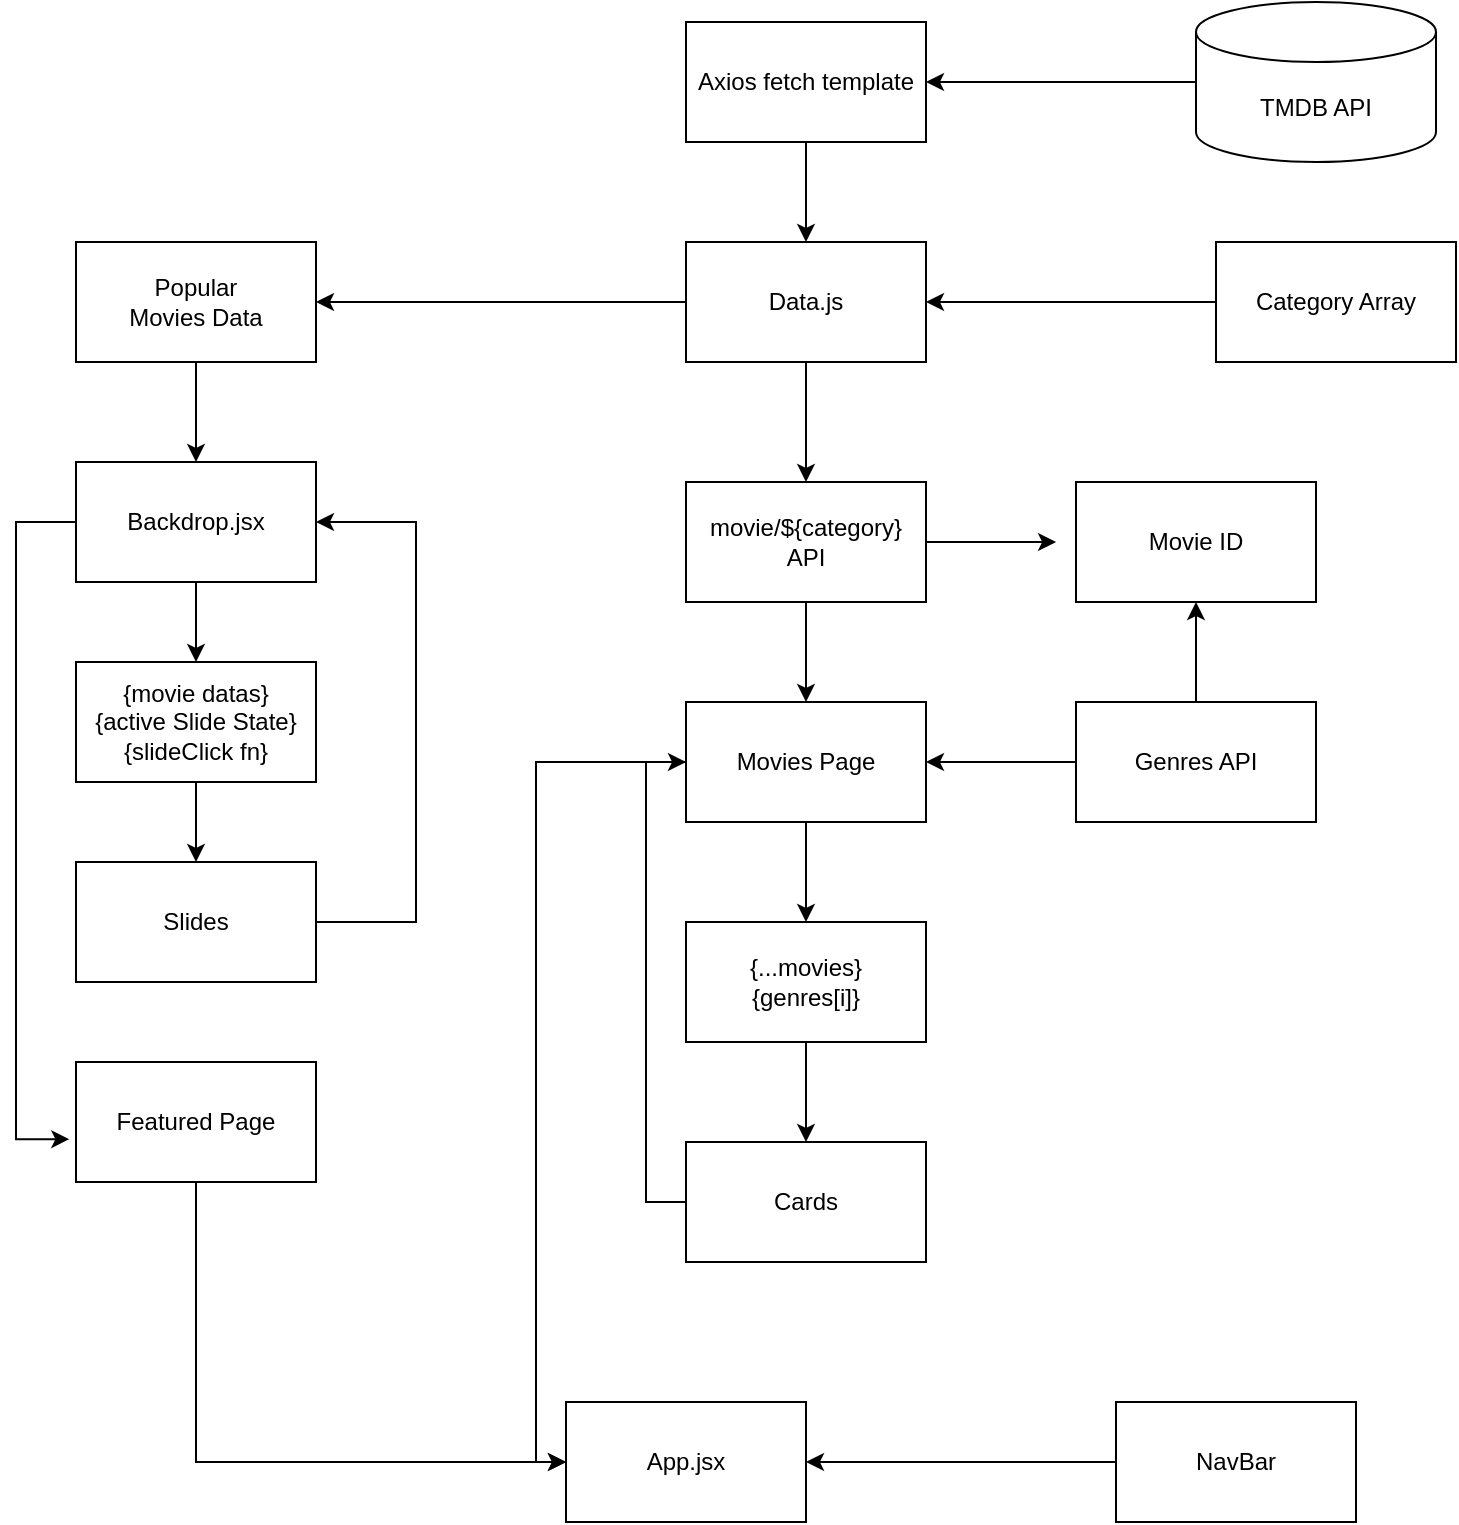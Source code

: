 <mxfile version="21.3.5" type="github">
  <diagram name="Page-1" id="nFvtruM5a9NKhMH6lXlv">
    <mxGraphModel dx="987" dy="547" grid="1" gridSize="10" guides="1" tooltips="1" connect="1" arrows="1" fold="1" page="1" pageScale="1" pageWidth="850" pageHeight="1100" math="0" shadow="0">
      <root>
        <mxCell id="0" />
        <mxCell id="1" parent="0" />
        <mxCell id="TWuxF8MGFuOzXja6cLXJ-24" style="edgeStyle=orthogonalEdgeStyle;rounded=0;orthogonalLoop=1;jettySize=auto;html=1;entryX=0;entryY=0.5;entryDx=0;entryDy=0;" edge="1" parent="1" source="TWuxF8MGFuOzXja6cLXJ-2" target="TWuxF8MGFuOzXja6cLXJ-4">
          <mxGeometry relative="1" as="geometry">
            <Array as="points">
              <mxPoint x="120" y="760" />
            </Array>
          </mxGeometry>
        </mxCell>
        <mxCell id="TWuxF8MGFuOzXja6cLXJ-2" value="Featured Page" style="rounded=0;whiteSpace=wrap;html=1;" vertex="1" parent="1">
          <mxGeometry x="60" y="560" width="120" height="60" as="geometry" />
        </mxCell>
        <mxCell id="TWuxF8MGFuOzXja6cLXJ-4" value="App.jsx" style="rounded=0;whiteSpace=wrap;html=1;" vertex="1" parent="1">
          <mxGeometry x="305" y="730" width="120" height="60" as="geometry" />
        </mxCell>
        <mxCell id="TWuxF8MGFuOzXja6cLXJ-45" style="edgeStyle=orthogonalEdgeStyle;rounded=0;orthogonalLoop=1;jettySize=auto;html=1;entryX=0.5;entryY=0;entryDx=0;entryDy=0;" edge="1" parent="1" source="TWuxF8MGFuOzXja6cLXJ-5" target="TWuxF8MGFuOzXja6cLXJ-44">
          <mxGeometry relative="1" as="geometry" />
        </mxCell>
        <mxCell id="TWuxF8MGFuOzXja6cLXJ-48" style="edgeStyle=orthogonalEdgeStyle;rounded=0;orthogonalLoop=1;jettySize=auto;html=1;entryX=0;entryY=0.5;entryDx=0;entryDy=0;" edge="1" parent="1" source="TWuxF8MGFuOzXja6cLXJ-5" target="TWuxF8MGFuOzXja6cLXJ-4">
          <mxGeometry relative="1" as="geometry">
            <Array as="points">
              <mxPoint x="290" y="410" />
              <mxPoint x="290" y="760" />
            </Array>
          </mxGeometry>
        </mxCell>
        <mxCell id="TWuxF8MGFuOzXja6cLXJ-5" value="Movies Page" style="rounded=0;whiteSpace=wrap;html=1;" vertex="1" parent="1">
          <mxGeometry x="365" y="380" width="120" height="60" as="geometry" />
        </mxCell>
        <mxCell id="TWuxF8MGFuOzXja6cLXJ-16" style="edgeStyle=orthogonalEdgeStyle;rounded=0;orthogonalLoop=1;jettySize=auto;html=1;entryX=0.5;entryY=0;entryDx=0;entryDy=0;" edge="1" parent="1" source="TWuxF8MGFuOzXja6cLXJ-6" target="TWuxF8MGFuOzXja6cLXJ-13">
          <mxGeometry relative="1" as="geometry" />
        </mxCell>
        <mxCell id="TWuxF8MGFuOzXja6cLXJ-22" style="edgeStyle=orthogonalEdgeStyle;rounded=0;orthogonalLoop=1;jettySize=auto;html=1;entryX=-0.028;entryY=0.643;entryDx=0;entryDy=0;entryPerimeter=0;" edge="1" parent="1" source="TWuxF8MGFuOzXja6cLXJ-6" target="TWuxF8MGFuOzXja6cLXJ-2">
          <mxGeometry relative="1" as="geometry">
            <Array as="points">
              <mxPoint x="30" y="290" />
              <mxPoint x="30" y="599" />
            </Array>
          </mxGeometry>
        </mxCell>
        <mxCell id="TWuxF8MGFuOzXja6cLXJ-6" value="Backdrop.jsx" style="rounded=0;whiteSpace=wrap;html=1;" vertex="1" parent="1">
          <mxGeometry x="60" y="260" width="120" height="60" as="geometry" />
        </mxCell>
        <mxCell id="TWuxF8MGFuOzXja6cLXJ-27" style="edgeStyle=orthogonalEdgeStyle;rounded=0;orthogonalLoop=1;jettySize=auto;html=1;entryX=1;entryY=0.5;entryDx=0;entryDy=0;" edge="1" parent="1" source="TWuxF8MGFuOzXja6cLXJ-7" target="TWuxF8MGFuOzXja6cLXJ-26">
          <mxGeometry relative="1" as="geometry" />
        </mxCell>
        <mxCell id="TWuxF8MGFuOzXja6cLXJ-32" style="edgeStyle=orthogonalEdgeStyle;rounded=0;orthogonalLoop=1;jettySize=auto;html=1;" edge="1" parent="1" source="TWuxF8MGFuOzXja6cLXJ-7" target="TWuxF8MGFuOzXja6cLXJ-29">
          <mxGeometry relative="1" as="geometry" />
        </mxCell>
        <mxCell id="TWuxF8MGFuOzXja6cLXJ-7" value="Data.js" style="rounded=0;whiteSpace=wrap;html=1;" vertex="1" parent="1">
          <mxGeometry x="365" y="150" width="120" height="60" as="geometry" />
        </mxCell>
        <mxCell id="TWuxF8MGFuOzXja6cLXJ-10" style="edgeStyle=orthogonalEdgeStyle;rounded=0;orthogonalLoop=1;jettySize=auto;html=1;entryX=0.5;entryY=0;entryDx=0;entryDy=0;" edge="1" parent="1" source="TWuxF8MGFuOzXja6cLXJ-8" target="TWuxF8MGFuOzXja6cLXJ-7">
          <mxGeometry relative="1" as="geometry" />
        </mxCell>
        <mxCell id="TWuxF8MGFuOzXja6cLXJ-8" value="Axios fetch template" style="rounded=0;whiteSpace=wrap;html=1;" vertex="1" parent="1">
          <mxGeometry x="365" y="40" width="120" height="60" as="geometry" />
        </mxCell>
        <mxCell id="TWuxF8MGFuOzXja6cLXJ-12" style="edgeStyle=orthogonalEdgeStyle;rounded=0;orthogonalLoop=1;jettySize=auto;html=1;entryX=1;entryY=0.5;entryDx=0;entryDy=0;" edge="1" parent="1" source="TWuxF8MGFuOzXja6cLXJ-11" target="TWuxF8MGFuOzXja6cLXJ-8">
          <mxGeometry relative="1" as="geometry" />
        </mxCell>
        <mxCell id="TWuxF8MGFuOzXja6cLXJ-11" value="TMDB API" style="shape=cylinder3;whiteSpace=wrap;html=1;boundedLbl=1;backgroundOutline=1;size=15;" vertex="1" parent="1">
          <mxGeometry x="620" y="30" width="120" height="80" as="geometry" />
        </mxCell>
        <mxCell id="TWuxF8MGFuOzXja6cLXJ-17" value="" style="edgeStyle=orthogonalEdgeStyle;rounded=0;orthogonalLoop=1;jettySize=auto;html=1;" edge="1" parent="1" source="TWuxF8MGFuOzXja6cLXJ-13" target="TWuxF8MGFuOzXja6cLXJ-15">
          <mxGeometry relative="1" as="geometry" />
        </mxCell>
        <mxCell id="TWuxF8MGFuOzXja6cLXJ-13" value="{movie datas}&lt;br&gt;{active Slide State}&lt;br&gt;{slideClick fn}" style="rounded=0;whiteSpace=wrap;html=1;" vertex="1" parent="1">
          <mxGeometry x="60" y="360" width="120" height="60" as="geometry" />
        </mxCell>
        <mxCell id="TWuxF8MGFuOzXja6cLXJ-20" style="edgeStyle=orthogonalEdgeStyle;rounded=0;orthogonalLoop=1;jettySize=auto;html=1;entryX=1;entryY=0.5;entryDx=0;entryDy=0;" edge="1" parent="1" source="TWuxF8MGFuOzXja6cLXJ-15" target="TWuxF8MGFuOzXja6cLXJ-6">
          <mxGeometry relative="1" as="geometry">
            <mxPoint x="300" y="490" as="targetPoint" />
            <Array as="points">
              <mxPoint x="230" y="490" />
              <mxPoint x="230" y="290" />
            </Array>
          </mxGeometry>
        </mxCell>
        <mxCell id="TWuxF8MGFuOzXja6cLXJ-15" value="Slides" style="rounded=0;whiteSpace=wrap;html=1;" vertex="1" parent="1">
          <mxGeometry x="60" y="460" width="120" height="60" as="geometry" />
        </mxCell>
        <mxCell id="TWuxF8MGFuOzXja6cLXJ-40" style="edgeStyle=orthogonalEdgeStyle;rounded=0;orthogonalLoop=1;jettySize=auto;html=1;" edge="1" parent="1" source="TWuxF8MGFuOzXja6cLXJ-23" target="TWuxF8MGFuOzXja6cLXJ-4">
          <mxGeometry relative="1" as="geometry" />
        </mxCell>
        <mxCell id="TWuxF8MGFuOzXja6cLXJ-23" value="NavBar" style="rounded=0;whiteSpace=wrap;html=1;" vertex="1" parent="1">
          <mxGeometry x="580" y="730" width="120" height="60" as="geometry" />
        </mxCell>
        <mxCell id="TWuxF8MGFuOzXja6cLXJ-28" style="edgeStyle=orthogonalEdgeStyle;rounded=0;orthogonalLoop=1;jettySize=auto;html=1;entryX=0.5;entryY=0;entryDx=0;entryDy=0;" edge="1" parent="1" source="TWuxF8MGFuOzXja6cLXJ-26" target="TWuxF8MGFuOzXja6cLXJ-6">
          <mxGeometry relative="1" as="geometry" />
        </mxCell>
        <mxCell id="TWuxF8MGFuOzXja6cLXJ-26" value="Popular&lt;br&gt;Movies Data" style="rounded=0;whiteSpace=wrap;html=1;" vertex="1" parent="1">
          <mxGeometry x="60" y="150" width="120" height="60" as="geometry" />
        </mxCell>
        <mxCell id="TWuxF8MGFuOzXja6cLXJ-36" style="edgeStyle=orthogonalEdgeStyle;rounded=0;orthogonalLoop=1;jettySize=auto;html=1;entryX=-0.083;entryY=0.5;entryDx=0;entryDy=0;entryPerimeter=0;" edge="1" parent="1" source="TWuxF8MGFuOzXja6cLXJ-29" target="TWuxF8MGFuOzXja6cLXJ-35">
          <mxGeometry relative="1" as="geometry" />
        </mxCell>
        <mxCell id="TWuxF8MGFuOzXja6cLXJ-38" style="edgeStyle=orthogonalEdgeStyle;rounded=0;orthogonalLoop=1;jettySize=auto;html=1;entryX=0.5;entryY=0;entryDx=0;entryDy=0;" edge="1" parent="1" source="TWuxF8MGFuOzXja6cLXJ-29" target="TWuxF8MGFuOzXja6cLXJ-5">
          <mxGeometry relative="1" as="geometry" />
        </mxCell>
        <mxCell id="TWuxF8MGFuOzXja6cLXJ-29" value="movie/${category}&lt;br&gt;API" style="rounded=0;whiteSpace=wrap;html=1;" vertex="1" parent="1">
          <mxGeometry x="365" y="270" width="120" height="60" as="geometry" />
        </mxCell>
        <mxCell id="TWuxF8MGFuOzXja6cLXJ-31" style="edgeStyle=orthogonalEdgeStyle;rounded=0;orthogonalLoop=1;jettySize=auto;html=1;entryX=1;entryY=0.5;entryDx=0;entryDy=0;" edge="1" parent="1" source="TWuxF8MGFuOzXja6cLXJ-30" target="TWuxF8MGFuOzXja6cLXJ-7">
          <mxGeometry relative="1" as="geometry" />
        </mxCell>
        <mxCell id="TWuxF8MGFuOzXja6cLXJ-30" value="Category Array" style="rounded=0;whiteSpace=wrap;html=1;" vertex="1" parent="1">
          <mxGeometry x="630" y="150" width="120" height="60" as="geometry" />
        </mxCell>
        <mxCell id="TWuxF8MGFuOzXja6cLXJ-37" style="edgeStyle=orthogonalEdgeStyle;rounded=0;orthogonalLoop=1;jettySize=auto;html=1;entryX=0.5;entryY=1;entryDx=0;entryDy=0;" edge="1" parent="1" source="TWuxF8MGFuOzXja6cLXJ-34" target="TWuxF8MGFuOzXja6cLXJ-35">
          <mxGeometry relative="1" as="geometry" />
        </mxCell>
        <mxCell id="TWuxF8MGFuOzXja6cLXJ-39" style="edgeStyle=orthogonalEdgeStyle;rounded=0;orthogonalLoop=1;jettySize=auto;html=1;" edge="1" parent="1" source="TWuxF8MGFuOzXja6cLXJ-34" target="TWuxF8MGFuOzXja6cLXJ-5">
          <mxGeometry relative="1" as="geometry" />
        </mxCell>
        <mxCell id="TWuxF8MGFuOzXja6cLXJ-34" value="Genres API" style="rounded=0;whiteSpace=wrap;html=1;" vertex="1" parent="1">
          <mxGeometry x="560" y="380" width="120" height="60" as="geometry" />
        </mxCell>
        <mxCell id="TWuxF8MGFuOzXja6cLXJ-35" value="Movie ID" style="rounded=0;whiteSpace=wrap;html=1;" vertex="1" parent="1">
          <mxGeometry x="560" y="270" width="120" height="60" as="geometry" />
        </mxCell>
        <mxCell id="TWuxF8MGFuOzXja6cLXJ-47" style="edgeStyle=orthogonalEdgeStyle;rounded=0;orthogonalLoop=1;jettySize=auto;html=1;entryX=0;entryY=0.5;entryDx=0;entryDy=0;" edge="1" parent="1" source="TWuxF8MGFuOzXja6cLXJ-41" target="TWuxF8MGFuOzXja6cLXJ-5">
          <mxGeometry relative="1" as="geometry">
            <Array as="points">
              <mxPoint x="345" y="630" />
              <mxPoint x="345" y="410" />
            </Array>
          </mxGeometry>
        </mxCell>
        <mxCell id="TWuxF8MGFuOzXja6cLXJ-41" value="Cards" style="rounded=0;whiteSpace=wrap;html=1;" vertex="1" parent="1">
          <mxGeometry x="365" y="600" width="120" height="60" as="geometry" />
        </mxCell>
        <mxCell id="TWuxF8MGFuOzXja6cLXJ-46" style="edgeStyle=orthogonalEdgeStyle;rounded=0;orthogonalLoop=1;jettySize=auto;html=1;" edge="1" parent="1" source="TWuxF8MGFuOzXja6cLXJ-44" target="TWuxF8MGFuOzXja6cLXJ-41">
          <mxGeometry relative="1" as="geometry" />
        </mxCell>
        <mxCell id="TWuxF8MGFuOzXja6cLXJ-44" value="{...movies}&lt;br&gt;{genres[i]}" style="rounded=0;whiteSpace=wrap;html=1;" vertex="1" parent="1">
          <mxGeometry x="365" y="490" width="120" height="60" as="geometry" />
        </mxCell>
      </root>
    </mxGraphModel>
  </diagram>
</mxfile>
